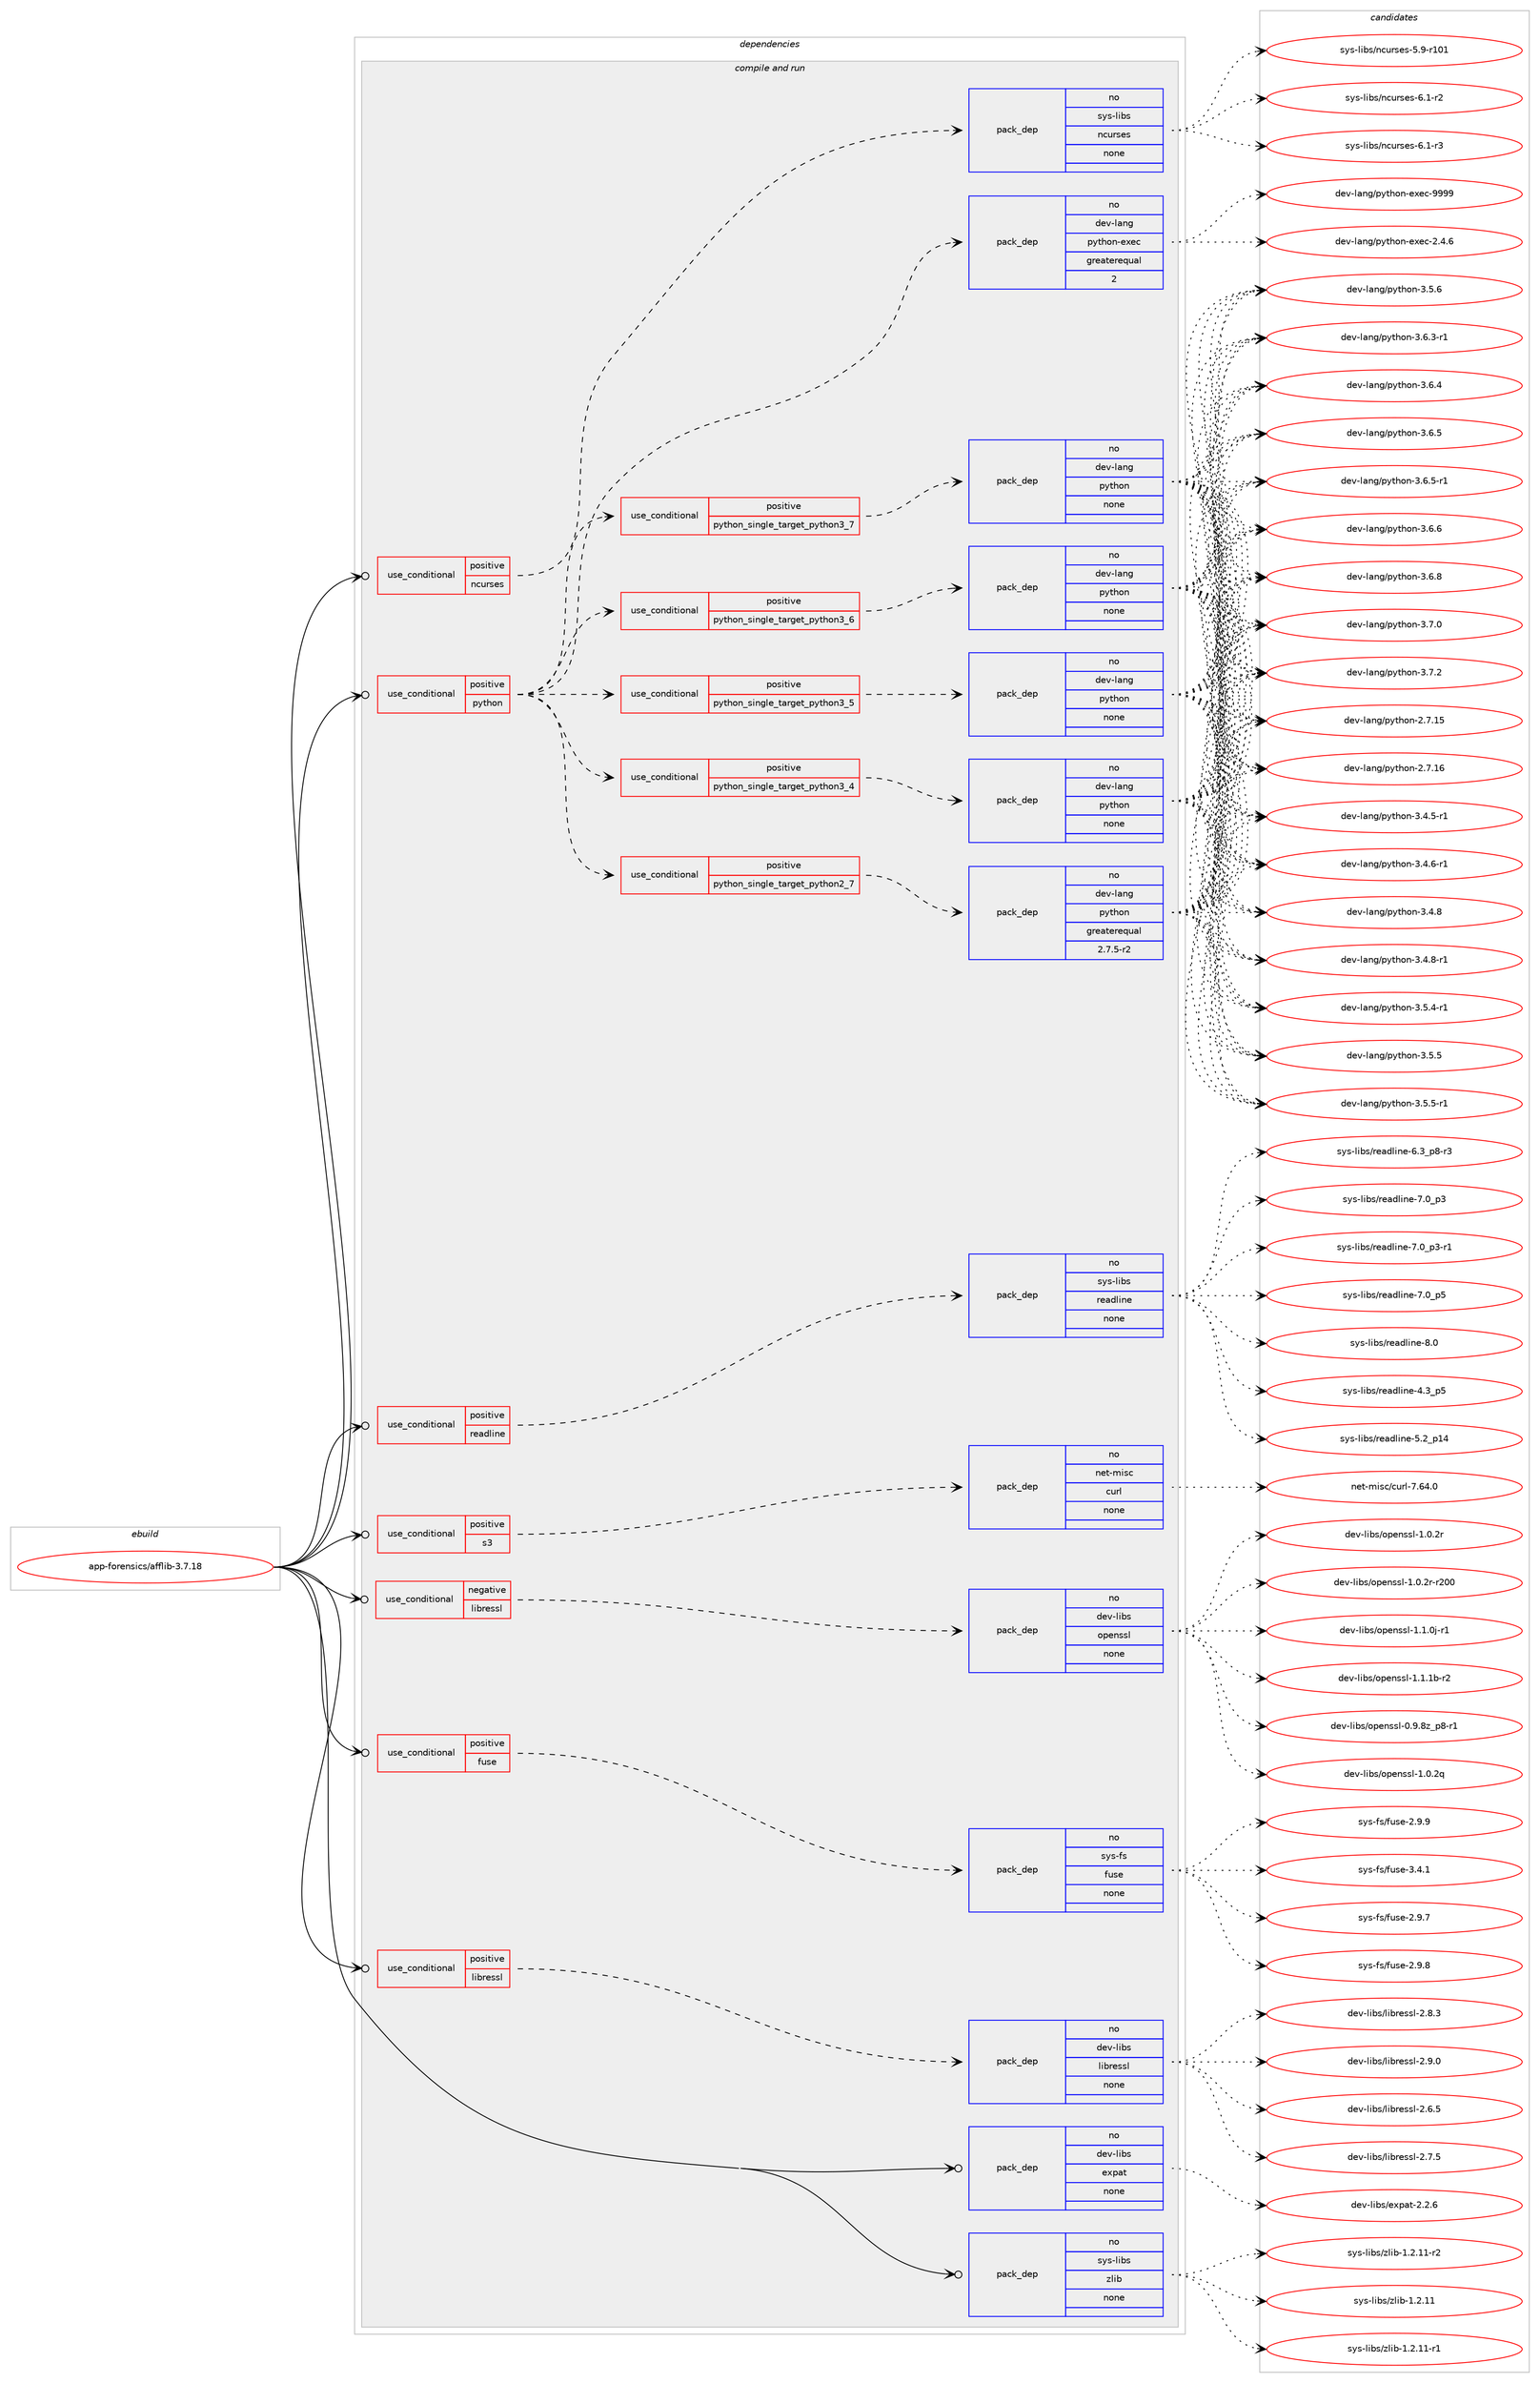 digraph prolog {

# *************
# Graph options
# *************

newrank=true;
concentrate=true;
compound=true;
graph [rankdir=LR,fontname=Helvetica,fontsize=10,ranksep=1.5];#, ranksep=2.5, nodesep=0.2];
edge  [arrowhead=vee];
node  [fontname=Helvetica,fontsize=10];

# **********
# The ebuild
# **********

subgraph cluster_leftcol {
color=gray;
rank=same;
label=<<i>ebuild</i>>;
id [label="app-forensics/afflib-3.7.18", color=red, width=4, href="../app-forensics/afflib-3.7.18.svg"];
}

# ****************
# The dependencies
# ****************

subgraph cluster_midcol {
color=gray;
label=<<i>dependencies</i>>;
subgraph cluster_compile {
fillcolor="#eeeeee";
style=filled;
label=<<i>compile</i>>;
}
subgraph cluster_compileandrun {
fillcolor="#eeeeee";
style=filled;
label=<<i>compile and run</i>>;
subgraph cond352324 {
dependency1293743 [label=<<TABLE BORDER="0" CELLBORDER="1" CELLSPACING="0" CELLPADDING="4"><TR><TD ROWSPAN="3" CELLPADDING="10">use_conditional</TD></TR><TR><TD>negative</TD></TR><TR><TD>libressl</TD></TR></TABLE>>, shape=none, color=red];
subgraph pack921337 {
dependency1293744 [label=<<TABLE BORDER="0" CELLBORDER="1" CELLSPACING="0" CELLPADDING="4" WIDTH="220"><TR><TD ROWSPAN="6" CELLPADDING="30">pack_dep</TD></TR><TR><TD WIDTH="110">no</TD></TR><TR><TD>dev-libs</TD></TR><TR><TD>openssl</TD></TR><TR><TD>none</TD></TR><TR><TD></TD></TR></TABLE>>, shape=none, color=blue];
}
dependency1293743:e -> dependency1293744:w [weight=20,style="dashed",arrowhead="vee"];
}
id:e -> dependency1293743:w [weight=20,style="solid",arrowhead="odotvee"];
subgraph cond352325 {
dependency1293745 [label=<<TABLE BORDER="0" CELLBORDER="1" CELLSPACING="0" CELLPADDING="4"><TR><TD ROWSPAN="3" CELLPADDING="10">use_conditional</TD></TR><TR><TD>positive</TD></TR><TR><TD>fuse</TD></TR></TABLE>>, shape=none, color=red];
subgraph pack921338 {
dependency1293746 [label=<<TABLE BORDER="0" CELLBORDER="1" CELLSPACING="0" CELLPADDING="4" WIDTH="220"><TR><TD ROWSPAN="6" CELLPADDING="30">pack_dep</TD></TR><TR><TD WIDTH="110">no</TD></TR><TR><TD>sys-fs</TD></TR><TR><TD>fuse</TD></TR><TR><TD>none</TD></TR><TR><TD></TD></TR></TABLE>>, shape=none, color=blue];
}
dependency1293745:e -> dependency1293746:w [weight=20,style="dashed",arrowhead="vee"];
}
id:e -> dependency1293745:w [weight=20,style="solid",arrowhead="odotvee"];
subgraph cond352326 {
dependency1293747 [label=<<TABLE BORDER="0" CELLBORDER="1" CELLSPACING="0" CELLPADDING="4"><TR><TD ROWSPAN="3" CELLPADDING="10">use_conditional</TD></TR><TR><TD>positive</TD></TR><TR><TD>libressl</TD></TR></TABLE>>, shape=none, color=red];
subgraph pack921339 {
dependency1293748 [label=<<TABLE BORDER="0" CELLBORDER="1" CELLSPACING="0" CELLPADDING="4" WIDTH="220"><TR><TD ROWSPAN="6" CELLPADDING="30">pack_dep</TD></TR><TR><TD WIDTH="110">no</TD></TR><TR><TD>dev-libs</TD></TR><TR><TD>libressl</TD></TR><TR><TD>none</TD></TR><TR><TD></TD></TR></TABLE>>, shape=none, color=blue];
}
dependency1293747:e -> dependency1293748:w [weight=20,style="dashed",arrowhead="vee"];
}
id:e -> dependency1293747:w [weight=20,style="solid",arrowhead="odotvee"];
subgraph cond352327 {
dependency1293749 [label=<<TABLE BORDER="0" CELLBORDER="1" CELLSPACING="0" CELLPADDING="4"><TR><TD ROWSPAN="3" CELLPADDING="10">use_conditional</TD></TR><TR><TD>positive</TD></TR><TR><TD>ncurses</TD></TR></TABLE>>, shape=none, color=red];
subgraph pack921340 {
dependency1293750 [label=<<TABLE BORDER="0" CELLBORDER="1" CELLSPACING="0" CELLPADDING="4" WIDTH="220"><TR><TD ROWSPAN="6" CELLPADDING="30">pack_dep</TD></TR><TR><TD WIDTH="110">no</TD></TR><TR><TD>sys-libs</TD></TR><TR><TD>ncurses</TD></TR><TR><TD>none</TD></TR><TR><TD></TD></TR></TABLE>>, shape=none, color=blue];
}
dependency1293749:e -> dependency1293750:w [weight=20,style="dashed",arrowhead="vee"];
}
id:e -> dependency1293749:w [weight=20,style="solid",arrowhead="odotvee"];
subgraph cond352328 {
dependency1293751 [label=<<TABLE BORDER="0" CELLBORDER="1" CELLSPACING="0" CELLPADDING="4"><TR><TD ROWSPAN="3" CELLPADDING="10">use_conditional</TD></TR><TR><TD>positive</TD></TR><TR><TD>python</TD></TR></TABLE>>, shape=none, color=red];
subgraph cond352329 {
dependency1293752 [label=<<TABLE BORDER="0" CELLBORDER="1" CELLSPACING="0" CELLPADDING="4"><TR><TD ROWSPAN="3" CELLPADDING="10">use_conditional</TD></TR><TR><TD>positive</TD></TR><TR><TD>python_single_target_python2_7</TD></TR></TABLE>>, shape=none, color=red];
subgraph pack921341 {
dependency1293753 [label=<<TABLE BORDER="0" CELLBORDER="1" CELLSPACING="0" CELLPADDING="4" WIDTH="220"><TR><TD ROWSPAN="6" CELLPADDING="30">pack_dep</TD></TR><TR><TD WIDTH="110">no</TD></TR><TR><TD>dev-lang</TD></TR><TR><TD>python</TD></TR><TR><TD>greaterequal</TD></TR><TR><TD>2.7.5-r2</TD></TR></TABLE>>, shape=none, color=blue];
}
dependency1293752:e -> dependency1293753:w [weight=20,style="dashed",arrowhead="vee"];
}
dependency1293751:e -> dependency1293752:w [weight=20,style="dashed",arrowhead="vee"];
subgraph cond352330 {
dependency1293754 [label=<<TABLE BORDER="0" CELLBORDER="1" CELLSPACING="0" CELLPADDING="4"><TR><TD ROWSPAN="3" CELLPADDING="10">use_conditional</TD></TR><TR><TD>positive</TD></TR><TR><TD>python_single_target_python3_4</TD></TR></TABLE>>, shape=none, color=red];
subgraph pack921342 {
dependency1293755 [label=<<TABLE BORDER="0" CELLBORDER="1" CELLSPACING="0" CELLPADDING="4" WIDTH="220"><TR><TD ROWSPAN="6" CELLPADDING="30">pack_dep</TD></TR><TR><TD WIDTH="110">no</TD></TR><TR><TD>dev-lang</TD></TR><TR><TD>python</TD></TR><TR><TD>none</TD></TR><TR><TD></TD></TR></TABLE>>, shape=none, color=blue];
}
dependency1293754:e -> dependency1293755:w [weight=20,style="dashed",arrowhead="vee"];
}
dependency1293751:e -> dependency1293754:w [weight=20,style="dashed",arrowhead="vee"];
subgraph cond352331 {
dependency1293756 [label=<<TABLE BORDER="0" CELLBORDER="1" CELLSPACING="0" CELLPADDING="4"><TR><TD ROWSPAN="3" CELLPADDING="10">use_conditional</TD></TR><TR><TD>positive</TD></TR><TR><TD>python_single_target_python3_5</TD></TR></TABLE>>, shape=none, color=red];
subgraph pack921343 {
dependency1293757 [label=<<TABLE BORDER="0" CELLBORDER="1" CELLSPACING="0" CELLPADDING="4" WIDTH="220"><TR><TD ROWSPAN="6" CELLPADDING="30">pack_dep</TD></TR><TR><TD WIDTH="110">no</TD></TR><TR><TD>dev-lang</TD></TR><TR><TD>python</TD></TR><TR><TD>none</TD></TR><TR><TD></TD></TR></TABLE>>, shape=none, color=blue];
}
dependency1293756:e -> dependency1293757:w [weight=20,style="dashed",arrowhead="vee"];
}
dependency1293751:e -> dependency1293756:w [weight=20,style="dashed",arrowhead="vee"];
subgraph cond352332 {
dependency1293758 [label=<<TABLE BORDER="0" CELLBORDER="1" CELLSPACING="0" CELLPADDING="4"><TR><TD ROWSPAN="3" CELLPADDING="10">use_conditional</TD></TR><TR><TD>positive</TD></TR><TR><TD>python_single_target_python3_6</TD></TR></TABLE>>, shape=none, color=red];
subgraph pack921344 {
dependency1293759 [label=<<TABLE BORDER="0" CELLBORDER="1" CELLSPACING="0" CELLPADDING="4" WIDTH="220"><TR><TD ROWSPAN="6" CELLPADDING="30">pack_dep</TD></TR><TR><TD WIDTH="110">no</TD></TR><TR><TD>dev-lang</TD></TR><TR><TD>python</TD></TR><TR><TD>none</TD></TR><TR><TD></TD></TR></TABLE>>, shape=none, color=blue];
}
dependency1293758:e -> dependency1293759:w [weight=20,style="dashed",arrowhead="vee"];
}
dependency1293751:e -> dependency1293758:w [weight=20,style="dashed",arrowhead="vee"];
subgraph cond352333 {
dependency1293760 [label=<<TABLE BORDER="0" CELLBORDER="1" CELLSPACING="0" CELLPADDING="4"><TR><TD ROWSPAN="3" CELLPADDING="10">use_conditional</TD></TR><TR><TD>positive</TD></TR><TR><TD>python_single_target_python3_7</TD></TR></TABLE>>, shape=none, color=red];
subgraph pack921345 {
dependency1293761 [label=<<TABLE BORDER="0" CELLBORDER="1" CELLSPACING="0" CELLPADDING="4" WIDTH="220"><TR><TD ROWSPAN="6" CELLPADDING="30">pack_dep</TD></TR><TR><TD WIDTH="110">no</TD></TR><TR><TD>dev-lang</TD></TR><TR><TD>python</TD></TR><TR><TD>none</TD></TR><TR><TD></TD></TR></TABLE>>, shape=none, color=blue];
}
dependency1293760:e -> dependency1293761:w [weight=20,style="dashed",arrowhead="vee"];
}
dependency1293751:e -> dependency1293760:w [weight=20,style="dashed",arrowhead="vee"];
subgraph pack921346 {
dependency1293762 [label=<<TABLE BORDER="0" CELLBORDER="1" CELLSPACING="0" CELLPADDING="4" WIDTH="220"><TR><TD ROWSPAN="6" CELLPADDING="30">pack_dep</TD></TR><TR><TD WIDTH="110">no</TD></TR><TR><TD>dev-lang</TD></TR><TR><TD>python-exec</TD></TR><TR><TD>greaterequal</TD></TR><TR><TD>2</TD></TR></TABLE>>, shape=none, color=blue];
}
dependency1293751:e -> dependency1293762:w [weight=20,style="dashed",arrowhead="vee"];
}
id:e -> dependency1293751:w [weight=20,style="solid",arrowhead="odotvee"];
subgraph cond352334 {
dependency1293763 [label=<<TABLE BORDER="0" CELLBORDER="1" CELLSPACING="0" CELLPADDING="4"><TR><TD ROWSPAN="3" CELLPADDING="10">use_conditional</TD></TR><TR><TD>positive</TD></TR><TR><TD>readline</TD></TR></TABLE>>, shape=none, color=red];
subgraph pack921347 {
dependency1293764 [label=<<TABLE BORDER="0" CELLBORDER="1" CELLSPACING="0" CELLPADDING="4" WIDTH="220"><TR><TD ROWSPAN="6" CELLPADDING="30">pack_dep</TD></TR><TR><TD WIDTH="110">no</TD></TR><TR><TD>sys-libs</TD></TR><TR><TD>readline</TD></TR><TR><TD>none</TD></TR><TR><TD></TD></TR></TABLE>>, shape=none, color=blue];
}
dependency1293763:e -> dependency1293764:w [weight=20,style="dashed",arrowhead="vee"];
}
id:e -> dependency1293763:w [weight=20,style="solid",arrowhead="odotvee"];
subgraph cond352335 {
dependency1293765 [label=<<TABLE BORDER="0" CELLBORDER="1" CELLSPACING="0" CELLPADDING="4"><TR><TD ROWSPAN="3" CELLPADDING="10">use_conditional</TD></TR><TR><TD>positive</TD></TR><TR><TD>s3</TD></TR></TABLE>>, shape=none, color=red];
subgraph pack921348 {
dependency1293766 [label=<<TABLE BORDER="0" CELLBORDER="1" CELLSPACING="0" CELLPADDING="4" WIDTH="220"><TR><TD ROWSPAN="6" CELLPADDING="30">pack_dep</TD></TR><TR><TD WIDTH="110">no</TD></TR><TR><TD>net-misc</TD></TR><TR><TD>curl</TD></TR><TR><TD>none</TD></TR><TR><TD></TD></TR></TABLE>>, shape=none, color=blue];
}
dependency1293765:e -> dependency1293766:w [weight=20,style="dashed",arrowhead="vee"];
}
id:e -> dependency1293765:w [weight=20,style="solid",arrowhead="odotvee"];
subgraph pack921349 {
dependency1293767 [label=<<TABLE BORDER="0" CELLBORDER="1" CELLSPACING="0" CELLPADDING="4" WIDTH="220"><TR><TD ROWSPAN="6" CELLPADDING="30">pack_dep</TD></TR><TR><TD WIDTH="110">no</TD></TR><TR><TD>dev-libs</TD></TR><TR><TD>expat</TD></TR><TR><TD>none</TD></TR><TR><TD></TD></TR></TABLE>>, shape=none, color=blue];
}
id:e -> dependency1293767:w [weight=20,style="solid",arrowhead="odotvee"];
subgraph pack921350 {
dependency1293768 [label=<<TABLE BORDER="0" CELLBORDER="1" CELLSPACING="0" CELLPADDING="4" WIDTH="220"><TR><TD ROWSPAN="6" CELLPADDING="30">pack_dep</TD></TR><TR><TD WIDTH="110">no</TD></TR><TR><TD>sys-libs</TD></TR><TR><TD>zlib</TD></TR><TR><TD>none</TD></TR><TR><TD></TD></TR></TABLE>>, shape=none, color=blue];
}
id:e -> dependency1293768:w [weight=20,style="solid",arrowhead="odotvee"];
}
subgraph cluster_run {
fillcolor="#eeeeee";
style=filled;
label=<<i>run</i>>;
}
}

# **************
# The candidates
# **************

subgraph cluster_choices {
rank=same;
color=gray;
label=<<i>candidates</i>>;

subgraph choice921337 {
color=black;
nodesep=1;
choice10010111845108105981154711111210111011511510845484657465612295112564511449 [label="dev-libs/openssl-0.9.8z_p8-r1", color=red, width=4,href="../dev-libs/openssl-0.9.8z_p8-r1.svg"];
choice100101118451081059811547111112101110115115108454946484650113 [label="dev-libs/openssl-1.0.2q", color=red, width=4,href="../dev-libs/openssl-1.0.2q.svg"];
choice100101118451081059811547111112101110115115108454946484650114 [label="dev-libs/openssl-1.0.2r", color=red, width=4,href="../dev-libs/openssl-1.0.2r.svg"];
choice10010111845108105981154711111210111011511510845494648465011445114504848 [label="dev-libs/openssl-1.0.2r-r200", color=red, width=4,href="../dev-libs/openssl-1.0.2r-r200.svg"];
choice1001011184510810598115471111121011101151151084549464946481064511449 [label="dev-libs/openssl-1.1.0j-r1", color=red, width=4,href="../dev-libs/openssl-1.1.0j-r1.svg"];
choice100101118451081059811547111112101110115115108454946494649984511450 [label="dev-libs/openssl-1.1.1b-r2", color=red, width=4,href="../dev-libs/openssl-1.1.1b-r2.svg"];
dependency1293744:e -> choice10010111845108105981154711111210111011511510845484657465612295112564511449:w [style=dotted,weight="100"];
dependency1293744:e -> choice100101118451081059811547111112101110115115108454946484650113:w [style=dotted,weight="100"];
dependency1293744:e -> choice100101118451081059811547111112101110115115108454946484650114:w [style=dotted,weight="100"];
dependency1293744:e -> choice10010111845108105981154711111210111011511510845494648465011445114504848:w [style=dotted,weight="100"];
dependency1293744:e -> choice1001011184510810598115471111121011101151151084549464946481064511449:w [style=dotted,weight="100"];
dependency1293744:e -> choice100101118451081059811547111112101110115115108454946494649984511450:w [style=dotted,weight="100"];
}
subgraph choice921338 {
color=black;
nodesep=1;
choice1151211154510211547102117115101455046574655 [label="sys-fs/fuse-2.9.7", color=red, width=4,href="../sys-fs/fuse-2.9.7.svg"];
choice1151211154510211547102117115101455046574656 [label="sys-fs/fuse-2.9.8", color=red, width=4,href="../sys-fs/fuse-2.9.8.svg"];
choice1151211154510211547102117115101455046574657 [label="sys-fs/fuse-2.9.9", color=red, width=4,href="../sys-fs/fuse-2.9.9.svg"];
choice1151211154510211547102117115101455146524649 [label="sys-fs/fuse-3.4.1", color=red, width=4,href="../sys-fs/fuse-3.4.1.svg"];
dependency1293746:e -> choice1151211154510211547102117115101455046574655:w [style=dotted,weight="100"];
dependency1293746:e -> choice1151211154510211547102117115101455046574656:w [style=dotted,weight="100"];
dependency1293746:e -> choice1151211154510211547102117115101455046574657:w [style=dotted,weight="100"];
dependency1293746:e -> choice1151211154510211547102117115101455146524649:w [style=dotted,weight="100"];
}
subgraph choice921339 {
color=black;
nodesep=1;
choice10010111845108105981154710810598114101115115108455046544653 [label="dev-libs/libressl-2.6.5", color=red, width=4,href="../dev-libs/libressl-2.6.5.svg"];
choice10010111845108105981154710810598114101115115108455046554653 [label="dev-libs/libressl-2.7.5", color=red, width=4,href="../dev-libs/libressl-2.7.5.svg"];
choice10010111845108105981154710810598114101115115108455046564651 [label="dev-libs/libressl-2.8.3", color=red, width=4,href="../dev-libs/libressl-2.8.3.svg"];
choice10010111845108105981154710810598114101115115108455046574648 [label="dev-libs/libressl-2.9.0", color=red, width=4,href="../dev-libs/libressl-2.9.0.svg"];
dependency1293748:e -> choice10010111845108105981154710810598114101115115108455046544653:w [style=dotted,weight="100"];
dependency1293748:e -> choice10010111845108105981154710810598114101115115108455046554653:w [style=dotted,weight="100"];
dependency1293748:e -> choice10010111845108105981154710810598114101115115108455046564651:w [style=dotted,weight="100"];
dependency1293748:e -> choice10010111845108105981154710810598114101115115108455046574648:w [style=dotted,weight="100"];
}
subgraph choice921340 {
color=black;
nodesep=1;
choice115121115451081059811547110991171141151011154553465745114494849 [label="sys-libs/ncurses-5.9-r101", color=red, width=4,href="../sys-libs/ncurses-5.9-r101.svg"];
choice11512111545108105981154711099117114115101115455446494511450 [label="sys-libs/ncurses-6.1-r2", color=red, width=4,href="../sys-libs/ncurses-6.1-r2.svg"];
choice11512111545108105981154711099117114115101115455446494511451 [label="sys-libs/ncurses-6.1-r3", color=red, width=4,href="../sys-libs/ncurses-6.1-r3.svg"];
dependency1293750:e -> choice115121115451081059811547110991171141151011154553465745114494849:w [style=dotted,weight="100"];
dependency1293750:e -> choice11512111545108105981154711099117114115101115455446494511450:w [style=dotted,weight="100"];
dependency1293750:e -> choice11512111545108105981154711099117114115101115455446494511451:w [style=dotted,weight="100"];
}
subgraph choice921341 {
color=black;
nodesep=1;
choice10010111845108971101034711212111610411111045504655464953 [label="dev-lang/python-2.7.15", color=red, width=4,href="../dev-lang/python-2.7.15.svg"];
choice10010111845108971101034711212111610411111045504655464954 [label="dev-lang/python-2.7.16", color=red, width=4,href="../dev-lang/python-2.7.16.svg"];
choice1001011184510897110103471121211161041111104551465246534511449 [label="dev-lang/python-3.4.5-r1", color=red, width=4,href="../dev-lang/python-3.4.5-r1.svg"];
choice1001011184510897110103471121211161041111104551465246544511449 [label="dev-lang/python-3.4.6-r1", color=red, width=4,href="../dev-lang/python-3.4.6-r1.svg"];
choice100101118451089711010347112121116104111110455146524656 [label="dev-lang/python-3.4.8", color=red, width=4,href="../dev-lang/python-3.4.8.svg"];
choice1001011184510897110103471121211161041111104551465246564511449 [label="dev-lang/python-3.4.8-r1", color=red, width=4,href="../dev-lang/python-3.4.8-r1.svg"];
choice1001011184510897110103471121211161041111104551465346524511449 [label="dev-lang/python-3.5.4-r1", color=red, width=4,href="../dev-lang/python-3.5.4-r1.svg"];
choice100101118451089711010347112121116104111110455146534653 [label="dev-lang/python-3.5.5", color=red, width=4,href="../dev-lang/python-3.5.5.svg"];
choice1001011184510897110103471121211161041111104551465346534511449 [label="dev-lang/python-3.5.5-r1", color=red, width=4,href="../dev-lang/python-3.5.5-r1.svg"];
choice100101118451089711010347112121116104111110455146534654 [label="dev-lang/python-3.5.6", color=red, width=4,href="../dev-lang/python-3.5.6.svg"];
choice1001011184510897110103471121211161041111104551465446514511449 [label="dev-lang/python-3.6.3-r1", color=red, width=4,href="../dev-lang/python-3.6.3-r1.svg"];
choice100101118451089711010347112121116104111110455146544652 [label="dev-lang/python-3.6.4", color=red, width=4,href="../dev-lang/python-3.6.4.svg"];
choice100101118451089711010347112121116104111110455146544653 [label="dev-lang/python-3.6.5", color=red, width=4,href="../dev-lang/python-3.6.5.svg"];
choice1001011184510897110103471121211161041111104551465446534511449 [label="dev-lang/python-3.6.5-r1", color=red, width=4,href="../dev-lang/python-3.6.5-r1.svg"];
choice100101118451089711010347112121116104111110455146544654 [label="dev-lang/python-3.6.6", color=red, width=4,href="../dev-lang/python-3.6.6.svg"];
choice100101118451089711010347112121116104111110455146544656 [label="dev-lang/python-3.6.8", color=red, width=4,href="../dev-lang/python-3.6.8.svg"];
choice100101118451089711010347112121116104111110455146554648 [label="dev-lang/python-3.7.0", color=red, width=4,href="../dev-lang/python-3.7.0.svg"];
choice100101118451089711010347112121116104111110455146554650 [label="dev-lang/python-3.7.2", color=red, width=4,href="../dev-lang/python-3.7.2.svg"];
dependency1293753:e -> choice10010111845108971101034711212111610411111045504655464953:w [style=dotted,weight="100"];
dependency1293753:e -> choice10010111845108971101034711212111610411111045504655464954:w [style=dotted,weight="100"];
dependency1293753:e -> choice1001011184510897110103471121211161041111104551465246534511449:w [style=dotted,weight="100"];
dependency1293753:e -> choice1001011184510897110103471121211161041111104551465246544511449:w [style=dotted,weight="100"];
dependency1293753:e -> choice100101118451089711010347112121116104111110455146524656:w [style=dotted,weight="100"];
dependency1293753:e -> choice1001011184510897110103471121211161041111104551465246564511449:w [style=dotted,weight="100"];
dependency1293753:e -> choice1001011184510897110103471121211161041111104551465346524511449:w [style=dotted,weight="100"];
dependency1293753:e -> choice100101118451089711010347112121116104111110455146534653:w [style=dotted,weight="100"];
dependency1293753:e -> choice1001011184510897110103471121211161041111104551465346534511449:w [style=dotted,weight="100"];
dependency1293753:e -> choice100101118451089711010347112121116104111110455146534654:w [style=dotted,weight="100"];
dependency1293753:e -> choice1001011184510897110103471121211161041111104551465446514511449:w [style=dotted,weight="100"];
dependency1293753:e -> choice100101118451089711010347112121116104111110455146544652:w [style=dotted,weight="100"];
dependency1293753:e -> choice100101118451089711010347112121116104111110455146544653:w [style=dotted,weight="100"];
dependency1293753:e -> choice1001011184510897110103471121211161041111104551465446534511449:w [style=dotted,weight="100"];
dependency1293753:e -> choice100101118451089711010347112121116104111110455146544654:w [style=dotted,weight="100"];
dependency1293753:e -> choice100101118451089711010347112121116104111110455146544656:w [style=dotted,weight="100"];
dependency1293753:e -> choice100101118451089711010347112121116104111110455146554648:w [style=dotted,weight="100"];
dependency1293753:e -> choice100101118451089711010347112121116104111110455146554650:w [style=dotted,weight="100"];
}
subgraph choice921342 {
color=black;
nodesep=1;
choice10010111845108971101034711212111610411111045504655464953 [label="dev-lang/python-2.7.15", color=red, width=4,href="../dev-lang/python-2.7.15.svg"];
choice10010111845108971101034711212111610411111045504655464954 [label="dev-lang/python-2.7.16", color=red, width=4,href="../dev-lang/python-2.7.16.svg"];
choice1001011184510897110103471121211161041111104551465246534511449 [label="dev-lang/python-3.4.5-r1", color=red, width=4,href="../dev-lang/python-3.4.5-r1.svg"];
choice1001011184510897110103471121211161041111104551465246544511449 [label="dev-lang/python-3.4.6-r1", color=red, width=4,href="../dev-lang/python-3.4.6-r1.svg"];
choice100101118451089711010347112121116104111110455146524656 [label="dev-lang/python-3.4.8", color=red, width=4,href="../dev-lang/python-3.4.8.svg"];
choice1001011184510897110103471121211161041111104551465246564511449 [label="dev-lang/python-3.4.8-r1", color=red, width=4,href="../dev-lang/python-3.4.8-r1.svg"];
choice1001011184510897110103471121211161041111104551465346524511449 [label="dev-lang/python-3.5.4-r1", color=red, width=4,href="../dev-lang/python-3.5.4-r1.svg"];
choice100101118451089711010347112121116104111110455146534653 [label="dev-lang/python-3.5.5", color=red, width=4,href="../dev-lang/python-3.5.5.svg"];
choice1001011184510897110103471121211161041111104551465346534511449 [label="dev-lang/python-3.5.5-r1", color=red, width=4,href="../dev-lang/python-3.5.5-r1.svg"];
choice100101118451089711010347112121116104111110455146534654 [label="dev-lang/python-3.5.6", color=red, width=4,href="../dev-lang/python-3.5.6.svg"];
choice1001011184510897110103471121211161041111104551465446514511449 [label="dev-lang/python-3.6.3-r1", color=red, width=4,href="../dev-lang/python-3.6.3-r1.svg"];
choice100101118451089711010347112121116104111110455146544652 [label="dev-lang/python-3.6.4", color=red, width=4,href="../dev-lang/python-3.6.4.svg"];
choice100101118451089711010347112121116104111110455146544653 [label="dev-lang/python-3.6.5", color=red, width=4,href="../dev-lang/python-3.6.5.svg"];
choice1001011184510897110103471121211161041111104551465446534511449 [label="dev-lang/python-3.6.5-r1", color=red, width=4,href="../dev-lang/python-3.6.5-r1.svg"];
choice100101118451089711010347112121116104111110455146544654 [label="dev-lang/python-3.6.6", color=red, width=4,href="../dev-lang/python-3.6.6.svg"];
choice100101118451089711010347112121116104111110455146544656 [label="dev-lang/python-3.6.8", color=red, width=4,href="../dev-lang/python-3.6.8.svg"];
choice100101118451089711010347112121116104111110455146554648 [label="dev-lang/python-3.7.0", color=red, width=4,href="../dev-lang/python-3.7.0.svg"];
choice100101118451089711010347112121116104111110455146554650 [label="dev-lang/python-3.7.2", color=red, width=4,href="../dev-lang/python-3.7.2.svg"];
dependency1293755:e -> choice10010111845108971101034711212111610411111045504655464953:w [style=dotted,weight="100"];
dependency1293755:e -> choice10010111845108971101034711212111610411111045504655464954:w [style=dotted,weight="100"];
dependency1293755:e -> choice1001011184510897110103471121211161041111104551465246534511449:w [style=dotted,weight="100"];
dependency1293755:e -> choice1001011184510897110103471121211161041111104551465246544511449:w [style=dotted,weight="100"];
dependency1293755:e -> choice100101118451089711010347112121116104111110455146524656:w [style=dotted,weight="100"];
dependency1293755:e -> choice1001011184510897110103471121211161041111104551465246564511449:w [style=dotted,weight="100"];
dependency1293755:e -> choice1001011184510897110103471121211161041111104551465346524511449:w [style=dotted,weight="100"];
dependency1293755:e -> choice100101118451089711010347112121116104111110455146534653:w [style=dotted,weight="100"];
dependency1293755:e -> choice1001011184510897110103471121211161041111104551465346534511449:w [style=dotted,weight="100"];
dependency1293755:e -> choice100101118451089711010347112121116104111110455146534654:w [style=dotted,weight="100"];
dependency1293755:e -> choice1001011184510897110103471121211161041111104551465446514511449:w [style=dotted,weight="100"];
dependency1293755:e -> choice100101118451089711010347112121116104111110455146544652:w [style=dotted,weight="100"];
dependency1293755:e -> choice100101118451089711010347112121116104111110455146544653:w [style=dotted,weight="100"];
dependency1293755:e -> choice1001011184510897110103471121211161041111104551465446534511449:w [style=dotted,weight="100"];
dependency1293755:e -> choice100101118451089711010347112121116104111110455146544654:w [style=dotted,weight="100"];
dependency1293755:e -> choice100101118451089711010347112121116104111110455146544656:w [style=dotted,weight="100"];
dependency1293755:e -> choice100101118451089711010347112121116104111110455146554648:w [style=dotted,weight="100"];
dependency1293755:e -> choice100101118451089711010347112121116104111110455146554650:w [style=dotted,weight="100"];
}
subgraph choice921343 {
color=black;
nodesep=1;
choice10010111845108971101034711212111610411111045504655464953 [label="dev-lang/python-2.7.15", color=red, width=4,href="../dev-lang/python-2.7.15.svg"];
choice10010111845108971101034711212111610411111045504655464954 [label="dev-lang/python-2.7.16", color=red, width=4,href="../dev-lang/python-2.7.16.svg"];
choice1001011184510897110103471121211161041111104551465246534511449 [label="dev-lang/python-3.4.5-r1", color=red, width=4,href="../dev-lang/python-3.4.5-r1.svg"];
choice1001011184510897110103471121211161041111104551465246544511449 [label="dev-lang/python-3.4.6-r1", color=red, width=4,href="../dev-lang/python-3.4.6-r1.svg"];
choice100101118451089711010347112121116104111110455146524656 [label="dev-lang/python-3.4.8", color=red, width=4,href="../dev-lang/python-3.4.8.svg"];
choice1001011184510897110103471121211161041111104551465246564511449 [label="dev-lang/python-3.4.8-r1", color=red, width=4,href="../dev-lang/python-3.4.8-r1.svg"];
choice1001011184510897110103471121211161041111104551465346524511449 [label="dev-lang/python-3.5.4-r1", color=red, width=4,href="../dev-lang/python-3.5.4-r1.svg"];
choice100101118451089711010347112121116104111110455146534653 [label="dev-lang/python-3.5.5", color=red, width=4,href="../dev-lang/python-3.5.5.svg"];
choice1001011184510897110103471121211161041111104551465346534511449 [label="dev-lang/python-3.5.5-r1", color=red, width=4,href="../dev-lang/python-3.5.5-r1.svg"];
choice100101118451089711010347112121116104111110455146534654 [label="dev-lang/python-3.5.6", color=red, width=4,href="../dev-lang/python-3.5.6.svg"];
choice1001011184510897110103471121211161041111104551465446514511449 [label="dev-lang/python-3.6.3-r1", color=red, width=4,href="../dev-lang/python-3.6.3-r1.svg"];
choice100101118451089711010347112121116104111110455146544652 [label="dev-lang/python-3.6.4", color=red, width=4,href="../dev-lang/python-3.6.4.svg"];
choice100101118451089711010347112121116104111110455146544653 [label="dev-lang/python-3.6.5", color=red, width=4,href="../dev-lang/python-3.6.5.svg"];
choice1001011184510897110103471121211161041111104551465446534511449 [label="dev-lang/python-3.6.5-r1", color=red, width=4,href="../dev-lang/python-3.6.5-r1.svg"];
choice100101118451089711010347112121116104111110455146544654 [label="dev-lang/python-3.6.6", color=red, width=4,href="../dev-lang/python-3.6.6.svg"];
choice100101118451089711010347112121116104111110455146544656 [label="dev-lang/python-3.6.8", color=red, width=4,href="../dev-lang/python-3.6.8.svg"];
choice100101118451089711010347112121116104111110455146554648 [label="dev-lang/python-3.7.0", color=red, width=4,href="../dev-lang/python-3.7.0.svg"];
choice100101118451089711010347112121116104111110455146554650 [label="dev-lang/python-3.7.2", color=red, width=4,href="../dev-lang/python-3.7.2.svg"];
dependency1293757:e -> choice10010111845108971101034711212111610411111045504655464953:w [style=dotted,weight="100"];
dependency1293757:e -> choice10010111845108971101034711212111610411111045504655464954:w [style=dotted,weight="100"];
dependency1293757:e -> choice1001011184510897110103471121211161041111104551465246534511449:w [style=dotted,weight="100"];
dependency1293757:e -> choice1001011184510897110103471121211161041111104551465246544511449:w [style=dotted,weight="100"];
dependency1293757:e -> choice100101118451089711010347112121116104111110455146524656:w [style=dotted,weight="100"];
dependency1293757:e -> choice1001011184510897110103471121211161041111104551465246564511449:w [style=dotted,weight="100"];
dependency1293757:e -> choice1001011184510897110103471121211161041111104551465346524511449:w [style=dotted,weight="100"];
dependency1293757:e -> choice100101118451089711010347112121116104111110455146534653:w [style=dotted,weight="100"];
dependency1293757:e -> choice1001011184510897110103471121211161041111104551465346534511449:w [style=dotted,weight="100"];
dependency1293757:e -> choice100101118451089711010347112121116104111110455146534654:w [style=dotted,weight="100"];
dependency1293757:e -> choice1001011184510897110103471121211161041111104551465446514511449:w [style=dotted,weight="100"];
dependency1293757:e -> choice100101118451089711010347112121116104111110455146544652:w [style=dotted,weight="100"];
dependency1293757:e -> choice100101118451089711010347112121116104111110455146544653:w [style=dotted,weight="100"];
dependency1293757:e -> choice1001011184510897110103471121211161041111104551465446534511449:w [style=dotted,weight="100"];
dependency1293757:e -> choice100101118451089711010347112121116104111110455146544654:w [style=dotted,weight="100"];
dependency1293757:e -> choice100101118451089711010347112121116104111110455146544656:w [style=dotted,weight="100"];
dependency1293757:e -> choice100101118451089711010347112121116104111110455146554648:w [style=dotted,weight="100"];
dependency1293757:e -> choice100101118451089711010347112121116104111110455146554650:w [style=dotted,weight="100"];
}
subgraph choice921344 {
color=black;
nodesep=1;
choice10010111845108971101034711212111610411111045504655464953 [label="dev-lang/python-2.7.15", color=red, width=4,href="../dev-lang/python-2.7.15.svg"];
choice10010111845108971101034711212111610411111045504655464954 [label="dev-lang/python-2.7.16", color=red, width=4,href="../dev-lang/python-2.7.16.svg"];
choice1001011184510897110103471121211161041111104551465246534511449 [label="dev-lang/python-3.4.5-r1", color=red, width=4,href="../dev-lang/python-3.4.5-r1.svg"];
choice1001011184510897110103471121211161041111104551465246544511449 [label="dev-lang/python-3.4.6-r1", color=red, width=4,href="../dev-lang/python-3.4.6-r1.svg"];
choice100101118451089711010347112121116104111110455146524656 [label="dev-lang/python-3.4.8", color=red, width=4,href="../dev-lang/python-3.4.8.svg"];
choice1001011184510897110103471121211161041111104551465246564511449 [label="dev-lang/python-3.4.8-r1", color=red, width=4,href="../dev-lang/python-3.4.8-r1.svg"];
choice1001011184510897110103471121211161041111104551465346524511449 [label="dev-lang/python-3.5.4-r1", color=red, width=4,href="../dev-lang/python-3.5.4-r1.svg"];
choice100101118451089711010347112121116104111110455146534653 [label="dev-lang/python-3.5.5", color=red, width=4,href="../dev-lang/python-3.5.5.svg"];
choice1001011184510897110103471121211161041111104551465346534511449 [label="dev-lang/python-3.5.5-r1", color=red, width=4,href="../dev-lang/python-3.5.5-r1.svg"];
choice100101118451089711010347112121116104111110455146534654 [label="dev-lang/python-3.5.6", color=red, width=4,href="../dev-lang/python-3.5.6.svg"];
choice1001011184510897110103471121211161041111104551465446514511449 [label="dev-lang/python-3.6.3-r1", color=red, width=4,href="../dev-lang/python-3.6.3-r1.svg"];
choice100101118451089711010347112121116104111110455146544652 [label="dev-lang/python-3.6.4", color=red, width=4,href="../dev-lang/python-3.6.4.svg"];
choice100101118451089711010347112121116104111110455146544653 [label="dev-lang/python-3.6.5", color=red, width=4,href="../dev-lang/python-3.6.5.svg"];
choice1001011184510897110103471121211161041111104551465446534511449 [label="dev-lang/python-3.6.5-r1", color=red, width=4,href="../dev-lang/python-3.6.5-r1.svg"];
choice100101118451089711010347112121116104111110455146544654 [label="dev-lang/python-3.6.6", color=red, width=4,href="../dev-lang/python-3.6.6.svg"];
choice100101118451089711010347112121116104111110455146544656 [label="dev-lang/python-3.6.8", color=red, width=4,href="../dev-lang/python-3.6.8.svg"];
choice100101118451089711010347112121116104111110455146554648 [label="dev-lang/python-3.7.0", color=red, width=4,href="../dev-lang/python-3.7.0.svg"];
choice100101118451089711010347112121116104111110455146554650 [label="dev-lang/python-3.7.2", color=red, width=4,href="../dev-lang/python-3.7.2.svg"];
dependency1293759:e -> choice10010111845108971101034711212111610411111045504655464953:w [style=dotted,weight="100"];
dependency1293759:e -> choice10010111845108971101034711212111610411111045504655464954:w [style=dotted,weight="100"];
dependency1293759:e -> choice1001011184510897110103471121211161041111104551465246534511449:w [style=dotted,weight="100"];
dependency1293759:e -> choice1001011184510897110103471121211161041111104551465246544511449:w [style=dotted,weight="100"];
dependency1293759:e -> choice100101118451089711010347112121116104111110455146524656:w [style=dotted,weight="100"];
dependency1293759:e -> choice1001011184510897110103471121211161041111104551465246564511449:w [style=dotted,weight="100"];
dependency1293759:e -> choice1001011184510897110103471121211161041111104551465346524511449:w [style=dotted,weight="100"];
dependency1293759:e -> choice100101118451089711010347112121116104111110455146534653:w [style=dotted,weight="100"];
dependency1293759:e -> choice1001011184510897110103471121211161041111104551465346534511449:w [style=dotted,weight="100"];
dependency1293759:e -> choice100101118451089711010347112121116104111110455146534654:w [style=dotted,weight="100"];
dependency1293759:e -> choice1001011184510897110103471121211161041111104551465446514511449:w [style=dotted,weight="100"];
dependency1293759:e -> choice100101118451089711010347112121116104111110455146544652:w [style=dotted,weight="100"];
dependency1293759:e -> choice100101118451089711010347112121116104111110455146544653:w [style=dotted,weight="100"];
dependency1293759:e -> choice1001011184510897110103471121211161041111104551465446534511449:w [style=dotted,weight="100"];
dependency1293759:e -> choice100101118451089711010347112121116104111110455146544654:w [style=dotted,weight="100"];
dependency1293759:e -> choice100101118451089711010347112121116104111110455146544656:w [style=dotted,weight="100"];
dependency1293759:e -> choice100101118451089711010347112121116104111110455146554648:w [style=dotted,weight="100"];
dependency1293759:e -> choice100101118451089711010347112121116104111110455146554650:w [style=dotted,weight="100"];
}
subgraph choice921345 {
color=black;
nodesep=1;
choice10010111845108971101034711212111610411111045504655464953 [label="dev-lang/python-2.7.15", color=red, width=4,href="../dev-lang/python-2.7.15.svg"];
choice10010111845108971101034711212111610411111045504655464954 [label="dev-lang/python-2.7.16", color=red, width=4,href="../dev-lang/python-2.7.16.svg"];
choice1001011184510897110103471121211161041111104551465246534511449 [label="dev-lang/python-3.4.5-r1", color=red, width=4,href="../dev-lang/python-3.4.5-r1.svg"];
choice1001011184510897110103471121211161041111104551465246544511449 [label="dev-lang/python-3.4.6-r1", color=red, width=4,href="../dev-lang/python-3.4.6-r1.svg"];
choice100101118451089711010347112121116104111110455146524656 [label="dev-lang/python-3.4.8", color=red, width=4,href="../dev-lang/python-3.4.8.svg"];
choice1001011184510897110103471121211161041111104551465246564511449 [label="dev-lang/python-3.4.8-r1", color=red, width=4,href="../dev-lang/python-3.4.8-r1.svg"];
choice1001011184510897110103471121211161041111104551465346524511449 [label="dev-lang/python-3.5.4-r1", color=red, width=4,href="../dev-lang/python-3.5.4-r1.svg"];
choice100101118451089711010347112121116104111110455146534653 [label="dev-lang/python-3.5.5", color=red, width=4,href="../dev-lang/python-3.5.5.svg"];
choice1001011184510897110103471121211161041111104551465346534511449 [label="dev-lang/python-3.5.5-r1", color=red, width=4,href="../dev-lang/python-3.5.5-r1.svg"];
choice100101118451089711010347112121116104111110455146534654 [label="dev-lang/python-3.5.6", color=red, width=4,href="../dev-lang/python-3.5.6.svg"];
choice1001011184510897110103471121211161041111104551465446514511449 [label="dev-lang/python-3.6.3-r1", color=red, width=4,href="../dev-lang/python-3.6.3-r1.svg"];
choice100101118451089711010347112121116104111110455146544652 [label="dev-lang/python-3.6.4", color=red, width=4,href="../dev-lang/python-3.6.4.svg"];
choice100101118451089711010347112121116104111110455146544653 [label="dev-lang/python-3.6.5", color=red, width=4,href="../dev-lang/python-3.6.5.svg"];
choice1001011184510897110103471121211161041111104551465446534511449 [label="dev-lang/python-3.6.5-r1", color=red, width=4,href="../dev-lang/python-3.6.5-r1.svg"];
choice100101118451089711010347112121116104111110455146544654 [label="dev-lang/python-3.6.6", color=red, width=4,href="../dev-lang/python-3.6.6.svg"];
choice100101118451089711010347112121116104111110455146544656 [label="dev-lang/python-3.6.8", color=red, width=4,href="../dev-lang/python-3.6.8.svg"];
choice100101118451089711010347112121116104111110455146554648 [label="dev-lang/python-3.7.0", color=red, width=4,href="../dev-lang/python-3.7.0.svg"];
choice100101118451089711010347112121116104111110455146554650 [label="dev-lang/python-3.7.2", color=red, width=4,href="../dev-lang/python-3.7.2.svg"];
dependency1293761:e -> choice10010111845108971101034711212111610411111045504655464953:w [style=dotted,weight="100"];
dependency1293761:e -> choice10010111845108971101034711212111610411111045504655464954:w [style=dotted,weight="100"];
dependency1293761:e -> choice1001011184510897110103471121211161041111104551465246534511449:w [style=dotted,weight="100"];
dependency1293761:e -> choice1001011184510897110103471121211161041111104551465246544511449:w [style=dotted,weight="100"];
dependency1293761:e -> choice100101118451089711010347112121116104111110455146524656:w [style=dotted,weight="100"];
dependency1293761:e -> choice1001011184510897110103471121211161041111104551465246564511449:w [style=dotted,weight="100"];
dependency1293761:e -> choice1001011184510897110103471121211161041111104551465346524511449:w [style=dotted,weight="100"];
dependency1293761:e -> choice100101118451089711010347112121116104111110455146534653:w [style=dotted,weight="100"];
dependency1293761:e -> choice1001011184510897110103471121211161041111104551465346534511449:w [style=dotted,weight="100"];
dependency1293761:e -> choice100101118451089711010347112121116104111110455146534654:w [style=dotted,weight="100"];
dependency1293761:e -> choice1001011184510897110103471121211161041111104551465446514511449:w [style=dotted,weight="100"];
dependency1293761:e -> choice100101118451089711010347112121116104111110455146544652:w [style=dotted,weight="100"];
dependency1293761:e -> choice100101118451089711010347112121116104111110455146544653:w [style=dotted,weight="100"];
dependency1293761:e -> choice1001011184510897110103471121211161041111104551465446534511449:w [style=dotted,weight="100"];
dependency1293761:e -> choice100101118451089711010347112121116104111110455146544654:w [style=dotted,weight="100"];
dependency1293761:e -> choice100101118451089711010347112121116104111110455146544656:w [style=dotted,weight="100"];
dependency1293761:e -> choice100101118451089711010347112121116104111110455146554648:w [style=dotted,weight="100"];
dependency1293761:e -> choice100101118451089711010347112121116104111110455146554650:w [style=dotted,weight="100"];
}
subgraph choice921346 {
color=black;
nodesep=1;
choice1001011184510897110103471121211161041111104510112010199455046524654 [label="dev-lang/python-exec-2.4.6", color=red, width=4,href="../dev-lang/python-exec-2.4.6.svg"];
choice10010111845108971101034711212111610411111045101120101994557575757 [label="dev-lang/python-exec-9999", color=red, width=4,href="../dev-lang/python-exec-9999.svg"];
dependency1293762:e -> choice1001011184510897110103471121211161041111104510112010199455046524654:w [style=dotted,weight="100"];
dependency1293762:e -> choice10010111845108971101034711212111610411111045101120101994557575757:w [style=dotted,weight="100"];
}
subgraph choice921347 {
color=black;
nodesep=1;
choice11512111545108105981154711410197100108105110101455246519511253 [label="sys-libs/readline-4.3_p5", color=red, width=4,href="../sys-libs/readline-4.3_p5.svg"];
choice1151211154510810598115471141019710010810511010145534650951124952 [label="sys-libs/readline-5.2_p14", color=red, width=4,href="../sys-libs/readline-5.2_p14.svg"];
choice115121115451081059811547114101971001081051101014554465195112564511451 [label="sys-libs/readline-6.3_p8-r3", color=red, width=4,href="../sys-libs/readline-6.3_p8-r3.svg"];
choice11512111545108105981154711410197100108105110101455546489511251 [label="sys-libs/readline-7.0_p3", color=red, width=4,href="../sys-libs/readline-7.0_p3.svg"];
choice115121115451081059811547114101971001081051101014555464895112514511449 [label="sys-libs/readline-7.0_p3-r1", color=red, width=4,href="../sys-libs/readline-7.0_p3-r1.svg"];
choice11512111545108105981154711410197100108105110101455546489511253 [label="sys-libs/readline-7.0_p5", color=red, width=4,href="../sys-libs/readline-7.0_p5.svg"];
choice1151211154510810598115471141019710010810511010145564648 [label="sys-libs/readline-8.0", color=red, width=4,href="../sys-libs/readline-8.0.svg"];
dependency1293764:e -> choice11512111545108105981154711410197100108105110101455246519511253:w [style=dotted,weight="100"];
dependency1293764:e -> choice1151211154510810598115471141019710010810511010145534650951124952:w [style=dotted,weight="100"];
dependency1293764:e -> choice115121115451081059811547114101971001081051101014554465195112564511451:w [style=dotted,weight="100"];
dependency1293764:e -> choice11512111545108105981154711410197100108105110101455546489511251:w [style=dotted,weight="100"];
dependency1293764:e -> choice115121115451081059811547114101971001081051101014555464895112514511449:w [style=dotted,weight="100"];
dependency1293764:e -> choice11512111545108105981154711410197100108105110101455546489511253:w [style=dotted,weight="100"];
dependency1293764:e -> choice1151211154510810598115471141019710010810511010145564648:w [style=dotted,weight="100"];
}
subgraph choice921348 {
color=black;
nodesep=1;
choice1101011164510910511599479911711410845554654524648 [label="net-misc/curl-7.64.0", color=red, width=4,href="../net-misc/curl-7.64.0.svg"];
dependency1293766:e -> choice1101011164510910511599479911711410845554654524648:w [style=dotted,weight="100"];
}
subgraph choice921349 {
color=black;
nodesep=1;
choice10010111845108105981154710112011297116455046504654 [label="dev-libs/expat-2.2.6", color=red, width=4,href="../dev-libs/expat-2.2.6.svg"];
dependency1293767:e -> choice10010111845108105981154710112011297116455046504654:w [style=dotted,weight="100"];
}
subgraph choice921350 {
color=black;
nodesep=1;
choice1151211154510810598115471221081059845494650464949 [label="sys-libs/zlib-1.2.11", color=red, width=4,href="../sys-libs/zlib-1.2.11.svg"];
choice11512111545108105981154712210810598454946504649494511449 [label="sys-libs/zlib-1.2.11-r1", color=red, width=4,href="../sys-libs/zlib-1.2.11-r1.svg"];
choice11512111545108105981154712210810598454946504649494511450 [label="sys-libs/zlib-1.2.11-r2", color=red, width=4,href="../sys-libs/zlib-1.2.11-r2.svg"];
dependency1293768:e -> choice1151211154510810598115471221081059845494650464949:w [style=dotted,weight="100"];
dependency1293768:e -> choice11512111545108105981154712210810598454946504649494511449:w [style=dotted,weight="100"];
dependency1293768:e -> choice11512111545108105981154712210810598454946504649494511450:w [style=dotted,weight="100"];
}
}

}
